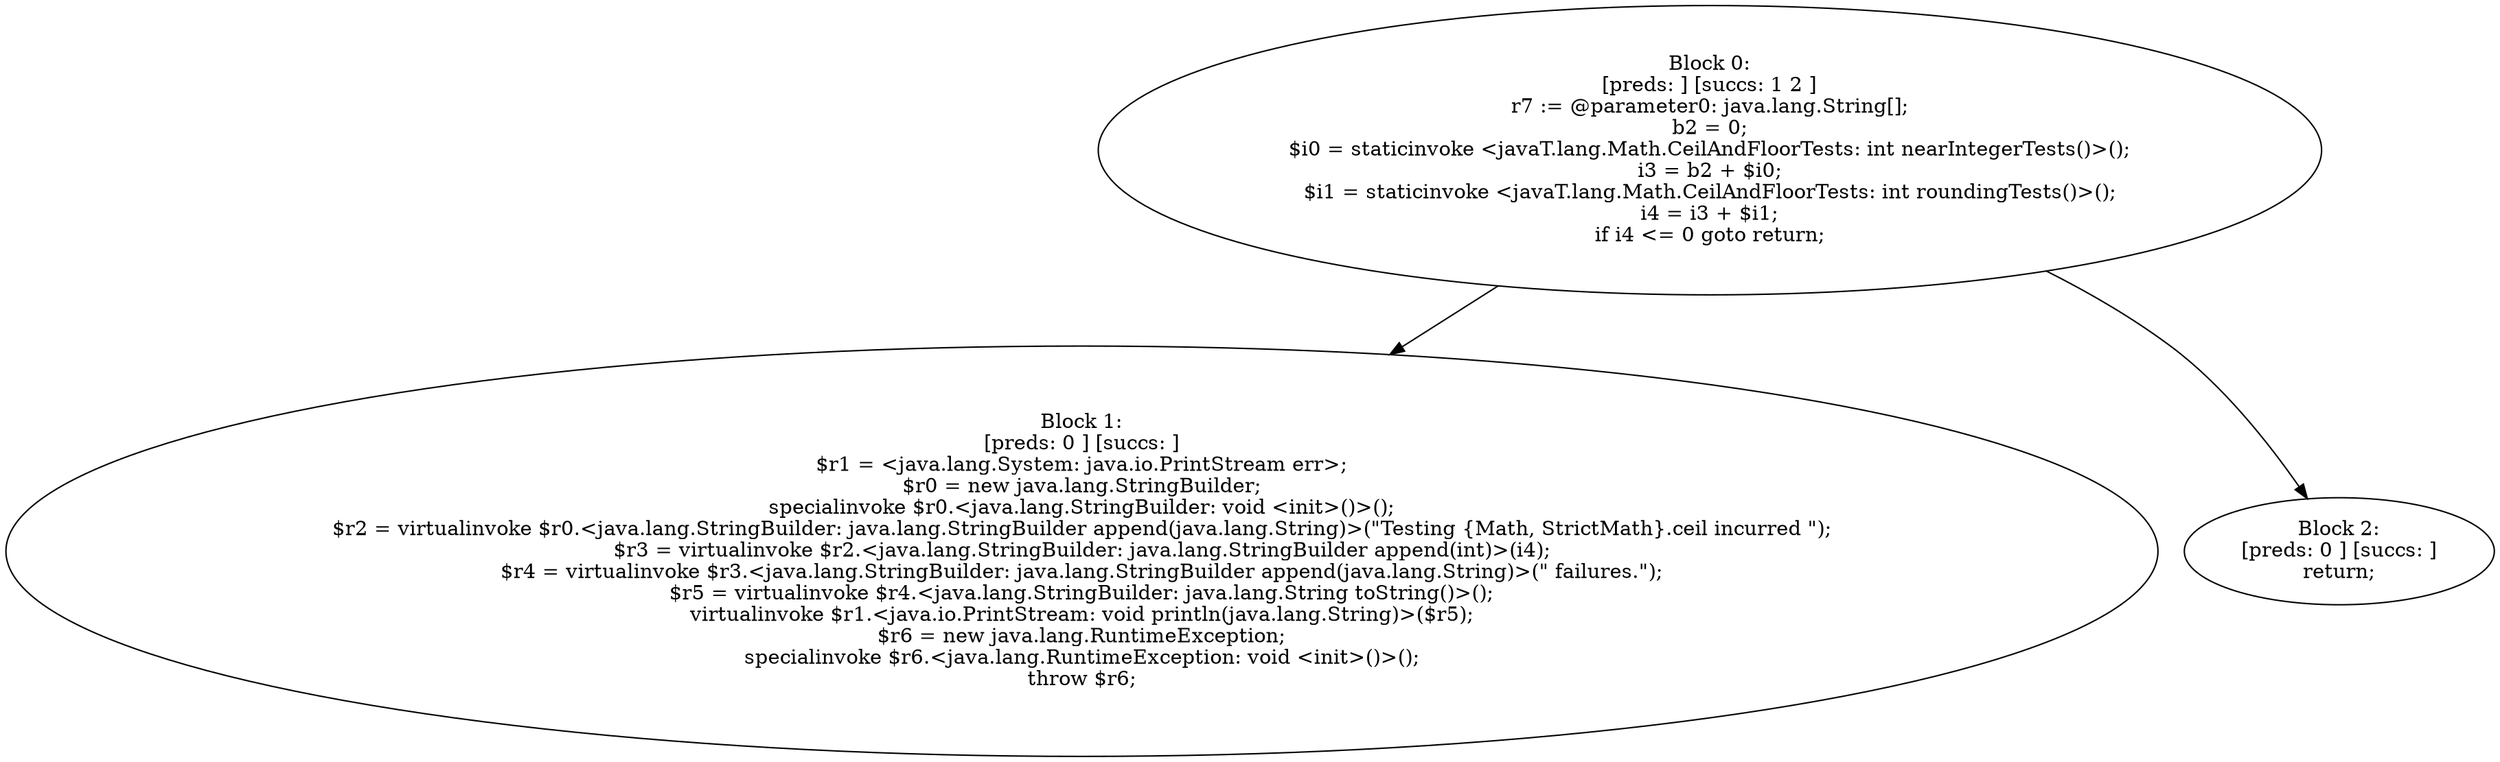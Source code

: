 digraph "unitGraph" {
    "Block 0:
[preds: ] [succs: 1 2 ]
r7 := @parameter0: java.lang.String[];
b2 = 0;
$i0 = staticinvoke <javaT.lang.Math.CeilAndFloorTests: int nearIntegerTests()>();
i3 = b2 + $i0;
$i1 = staticinvoke <javaT.lang.Math.CeilAndFloorTests: int roundingTests()>();
i4 = i3 + $i1;
if i4 <= 0 goto return;
"
    "Block 1:
[preds: 0 ] [succs: ]
$r1 = <java.lang.System: java.io.PrintStream err>;
$r0 = new java.lang.StringBuilder;
specialinvoke $r0.<java.lang.StringBuilder: void <init>()>();
$r2 = virtualinvoke $r0.<java.lang.StringBuilder: java.lang.StringBuilder append(java.lang.String)>(\"Testing {Math, StrictMath}.ceil incurred \");
$r3 = virtualinvoke $r2.<java.lang.StringBuilder: java.lang.StringBuilder append(int)>(i4);
$r4 = virtualinvoke $r3.<java.lang.StringBuilder: java.lang.StringBuilder append(java.lang.String)>(\" failures.\");
$r5 = virtualinvoke $r4.<java.lang.StringBuilder: java.lang.String toString()>();
virtualinvoke $r1.<java.io.PrintStream: void println(java.lang.String)>($r5);
$r6 = new java.lang.RuntimeException;
specialinvoke $r6.<java.lang.RuntimeException: void <init>()>();
throw $r6;
"
    "Block 2:
[preds: 0 ] [succs: ]
return;
"
    "Block 0:
[preds: ] [succs: 1 2 ]
r7 := @parameter0: java.lang.String[];
b2 = 0;
$i0 = staticinvoke <javaT.lang.Math.CeilAndFloorTests: int nearIntegerTests()>();
i3 = b2 + $i0;
$i1 = staticinvoke <javaT.lang.Math.CeilAndFloorTests: int roundingTests()>();
i4 = i3 + $i1;
if i4 <= 0 goto return;
"->"Block 1:
[preds: 0 ] [succs: ]
$r1 = <java.lang.System: java.io.PrintStream err>;
$r0 = new java.lang.StringBuilder;
specialinvoke $r0.<java.lang.StringBuilder: void <init>()>();
$r2 = virtualinvoke $r0.<java.lang.StringBuilder: java.lang.StringBuilder append(java.lang.String)>(\"Testing {Math, StrictMath}.ceil incurred \");
$r3 = virtualinvoke $r2.<java.lang.StringBuilder: java.lang.StringBuilder append(int)>(i4);
$r4 = virtualinvoke $r3.<java.lang.StringBuilder: java.lang.StringBuilder append(java.lang.String)>(\" failures.\");
$r5 = virtualinvoke $r4.<java.lang.StringBuilder: java.lang.String toString()>();
virtualinvoke $r1.<java.io.PrintStream: void println(java.lang.String)>($r5);
$r6 = new java.lang.RuntimeException;
specialinvoke $r6.<java.lang.RuntimeException: void <init>()>();
throw $r6;
";
    "Block 0:
[preds: ] [succs: 1 2 ]
r7 := @parameter0: java.lang.String[];
b2 = 0;
$i0 = staticinvoke <javaT.lang.Math.CeilAndFloorTests: int nearIntegerTests()>();
i3 = b2 + $i0;
$i1 = staticinvoke <javaT.lang.Math.CeilAndFloorTests: int roundingTests()>();
i4 = i3 + $i1;
if i4 <= 0 goto return;
"->"Block 2:
[preds: 0 ] [succs: ]
return;
";
}
